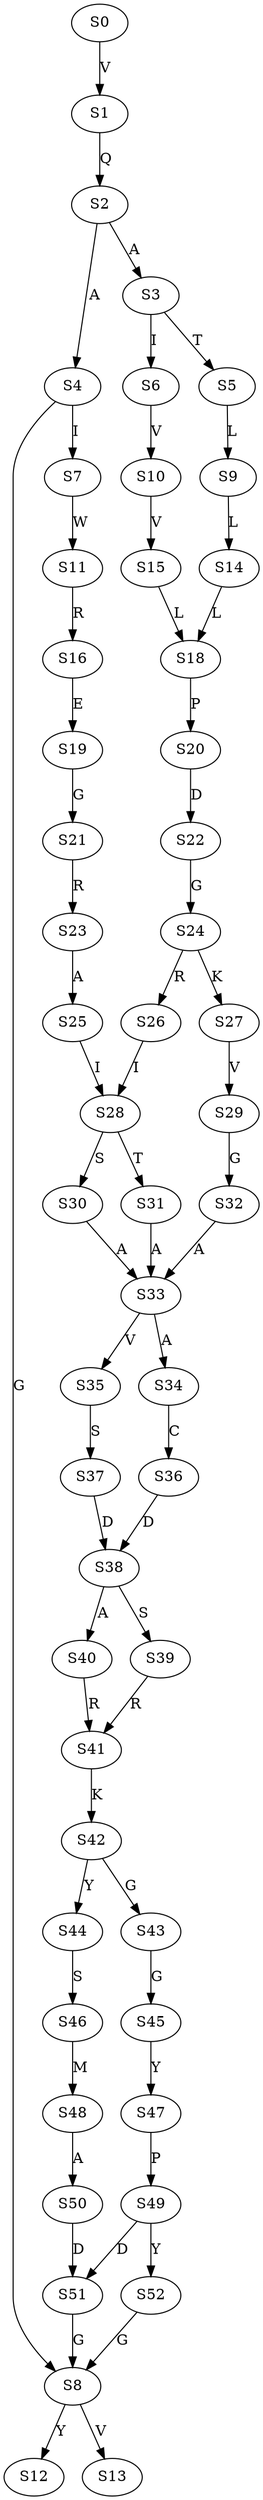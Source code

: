 strict digraph  {
	S0 -> S1 [ label = V ];
	S1 -> S2 [ label = Q ];
	S2 -> S3 [ label = A ];
	S2 -> S4 [ label = A ];
	S3 -> S5 [ label = T ];
	S3 -> S6 [ label = I ];
	S4 -> S7 [ label = I ];
	S4 -> S8 [ label = G ];
	S5 -> S9 [ label = L ];
	S6 -> S10 [ label = V ];
	S7 -> S11 [ label = W ];
	S8 -> S12 [ label = Y ];
	S8 -> S13 [ label = V ];
	S9 -> S14 [ label = L ];
	S10 -> S15 [ label = V ];
	S11 -> S16 [ label = R ];
	S14 -> S18 [ label = L ];
	S15 -> S18 [ label = L ];
	S16 -> S19 [ label = E ];
	S18 -> S20 [ label = P ];
	S19 -> S21 [ label = G ];
	S20 -> S22 [ label = D ];
	S21 -> S23 [ label = R ];
	S22 -> S24 [ label = G ];
	S23 -> S25 [ label = A ];
	S24 -> S26 [ label = R ];
	S24 -> S27 [ label = K ];
	S25 -> S28 [ label = I ];
	S26 -> S28 [ label = I ];
	S27 -> S29 [ label = V ];
	S28 -> S30 [ label = S ];
	S28 -> S31 [ label = T ];
	S29 -> S32 [ label = G ];
	S30 -> S33 [ label = A ];
	S31 -> S33 [ label = A ];
	S32 -> S33 [ label = A ];
	S33 -> S34 [ label = A ];
	S33 -> S35 [ label = V ];
	S34 -> S36 [ label = C ];
	S35 -> S37 [ label = S ];
	S36 -> S38 [ label = D ];
	S37 -> S38 [ label = D ];
	S38 -> S39 [ label = S ];
	S38 -> S40 [ label = A ];
	S39 -> S41 [ label = R ];
	S40 -> S41 [ label = R ];
	S41 -> S42 [ label = K ];
	S42 -> S43 [ label = G ];
	S42 -> S44 [ label = Y ];
	S43 -> S45 [ label = G ];
	S44 -> S46 [ label = S ];
	S45 -> S47 [ label = Y ];
	S46 -> S48 [ label = M ];
	S47 -> S49 [ label = P ];
	S48 -> S50 [ label = A ];
	S49 -> S51 [ label = D ];
	S49 -> S52 [ label = Y ];
	S50 -> S51 [ label = D ];
	S51 -> S8 [ label = G ];
	S52 -> S8 [ label = G ];
}
